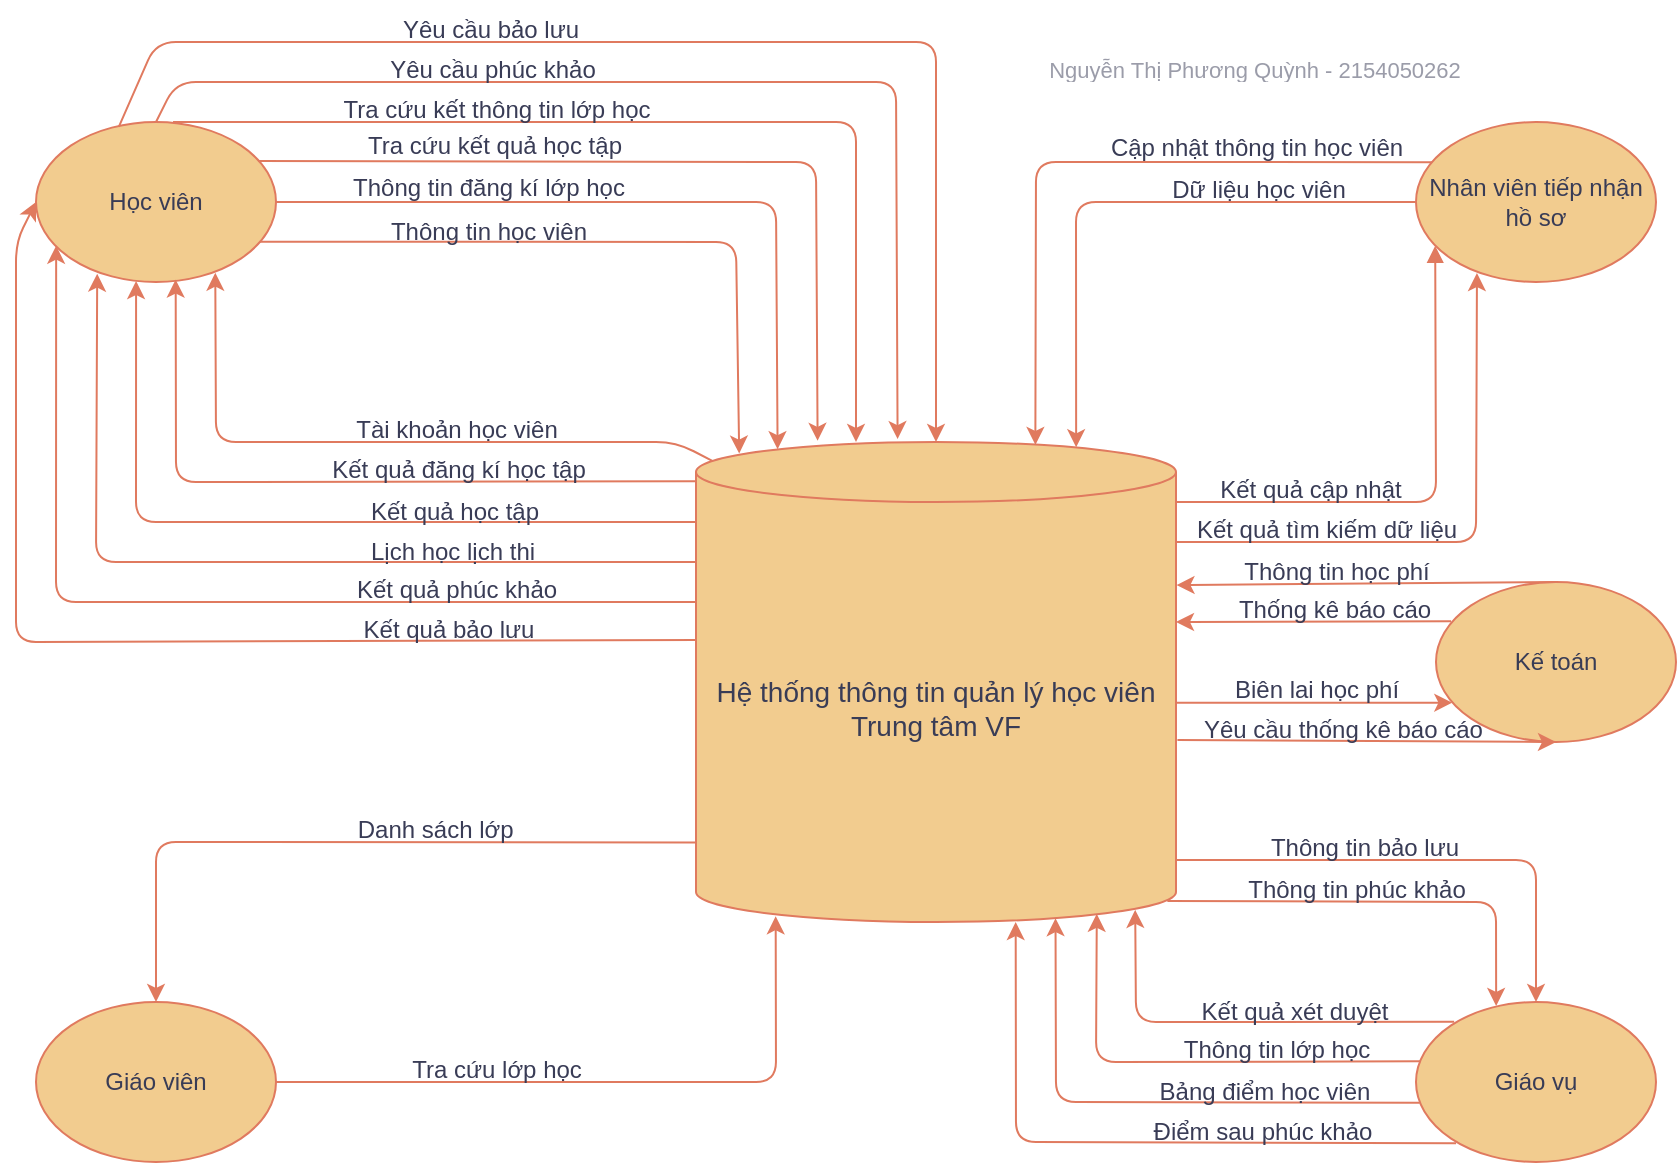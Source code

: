 <mxfile version="21.6.8" type="github">
  <diagram name="Trang-1" id="ChxupO0PFkkxSoJnY_z6">
    <mxGraphModel dx="1900" dy="1083" grid="0" gridSize="10" guides="1" tooltips="1" connect="1" arrows="1" fold="1" page="0" pageScale="1" pageWidth="827" pageHeight="1169" math="0" shadow="0">
      <root>
        <mxCell id="0" />
        <mxCell id="1" parent="0" />
        <mxCell id="7yUPPWwiyMOL_b9FzB-S-2" value="Học viên" style="ellipse;whiteSpace=wrap;html=1;labelBackgroundColor=none;rounded=1;fillColor=#F2CC8F;strokeColor=#E07A5F;fontColor=#393C56;" parent="1" vertex="1">
          <mxGeometry x="-410" y="-120" width="120" height="80" as="geometry" />
        </mxCell>
        <mxCell id="7yUPPWwiyMOL_b9FzB-S-3" value="Nhân viên tiếp nhận hồ sơ" style="ellipse;whiteSpace=wrap;html=1;labelBackgroundColor=none;rounded=1;fillColor=#F2CC8F;strokeColor=#E07A5F;fontColor=#393C56;" parent="1" vertex="1">
          <mxGeometry x="280" y="-120" width="120" height="80" as="geometry" />
        </mxCell>
        <mxCell id="7yUPPWwiyMOL_b9FzB-S-4" value="Kế toán" style="ellipse;whiteSpace=wrap;html=1;labelBackgroundColor=none;rounded=1;fillColor=#F2CC8F;strokeColor=#E07A5F;fontColor=#393C56;" parent="1" vertex="1">
          <mxGeometry x="290" y="110" width="120" height="80" as="geometry" />
        </mxCell>
        <mxCell id="7yUPPWwiyMOL_b9FzB-S-5" value="Giáo vụ" style="ellipse;whiteSpace=wrap;html=1;labelBackgroundColor=none;rounded=1;fillColor=#F2CC8F;strokeColor=#E07A5F;fontColor=#393C56;" parent="1" vertex="1">
          <mxGeometry x="280" y="320" width="120" height="80" as="geometry" />
        </mxCell>
        <mxCell id="7yUPPWwiyMOL_b9FzB-S-7" value="Giáo viên" style="ellipse;whiteSpace=wrap;html=1;labelBackgroundColor=none;rounded=1;fillColor=#F2CC8F;strokeColor=#E07A5F;fontColor=#393C56;" parent="1" vertex="1">
          <mxGeometry x="-410" y="320" width="120" height="80" as="geometry" />
        </mxCell>
        <mxCell id="7yUPPWwiyMOL_b9FzB-S-9" value="" style="endArrow=classic;html=1;rounded=1;entryX=0.09;entryY=0.024;entryDx=0;entryDy=0;entryPerimeter=0;exitX=0.933;exitY=0.748;exitDx=0;exitDy=0;exitPerimeter=0;labelBackgroundColor=none;fontColor=default;strokeColor=#E07A5F;" parent="1" source="7yUPPWwiyMOL_b9FzB-S-2" target="7yUPPWwiyMOL_b9FzB-S-25" edge="1">
          <mxGeometry width="50" height="50" relative="1" as="geometry">
            <mxPoint x="-290" y="-60" as="sourcePoint" />
            <mxPoint x="-59.52" y="41.08" as="targetPoint" />
            <Array as="points">
              <mxPoint x="-60" y="-60" />
            </Array>
          </mxGeometry>
        </mxCell>
        <mxCell id="7yUPPWwiyMOL_b9FzB-S-10" value="" style="endArrow=classic;html=1;rounded=1;exitX=1;exitY=0.5;exitDx=0;exitDy=0;entryX=0.17;entryY=0.015;entryDx=0;entryDy=0;entryPerimeter=0;labelBackgroundColor=none;fontColor=default;strokeColor=#E07A5F;" parent="1" source="7yUPPWwiyMOL_b9FzB-S-2" target="7yUPPWwiyMOL_b9FzB-S-25" edge="1">
          <mxGeometry width="50" height="50" relative="1" as="geometry">
            <mxPoint x="-190" y="10" as="sourcePoint" />
            <mxPoint x="-40" y="40" as="targetPoint" />
            <Array as="points">
              <mxPoint x="-40" y="-80" />
            </Array>
          </mxGeometry>
        </mxCell>
        <mxCell id="7yUPPWwiyMOL_b9FzB-S-11" value="" style="endArrow=classic;html=1;rounded=1;entryX=0.38;entryY=-0.005;entryDx=0;entryDy=0;entryPerimeter=0;exitX=0.926;exitY=0.243;exitDx=0;exitDy=0;exitPerimeter=0;labelBackgroundColor=none;fontColor=default;strokeColor=#E07A5F;" parent="1" source="7yUPPWwiyMOL_b9FzB-S-2" edge="1">
          <mxGeometry width="50" height="50" relative="1" as="geometry">
            <mxPoint x="-190" y="10" as="sourcePoint" />
            <mxPoint x="-19.2" y="39.4" as="targetPoint" />
            <Array as="points">
              <mxPoint x="-20" y="-100" />
            </Array>
          </mxGeometry>
        </mxCell>
        <mxCell id="7yUPPWwiyMOL_b9FzB-S-12" value="" style="endArrow=classic;html=1;rounded=1;exitX=0.571;exitY=0;exitDx=0;exitDy=0;exitPerimeter=0;entryX=0.5;entryY=0;entryDx=0;entryDy=0;labelBackgroundColor=none;fontColor=default;strokeColor=#E07A5F;" parent="1" source="7yUPPWwiyMOL_b9FzB-S-2" edge="1">
          <mxGeometry width="50" height="50" relative="1" as="geometry">
            <mxPoint x="-190" y="10" as="sourcePoint" />
            <mxPoint y="40" as="targetPoint" />
            <Array as="points">
              <mxPoint y="-120" />
            </Array>
          </mxGeometry>
        </mxCell>
        <mxCell id="7yUPPWwiyMOL_b9FzB-S-13" value="" style="endArrow=classic;html=1;rounded=1;exitX=0.5;exitY=0;exitDx=0;exitDy=0;entryX=0.63;entryY=-0.012;entryDx=0;entryDy=0;entryPerimeter=0;labelBackgroundColor=none;fontColor=default;strokeColor=#E07A5F;" parent="1" source="7yUPPWwiyMOL_b9FzB-S-2" edge="1">
          <mxGeometry width="50" height="50" relative="1" as="geometry">
            <mxPoint x="-190" y="-60" as="sourcePoint" />
            <mxPoint x="20.8" y="38.56" as="targetPoint" />
            <Array as="points">
              <mxPoint x="-340" y="-140" />
              <mxPoint x="20" y="-140" />
            </Array>
          </mxGeometry>
        </mxCell>
        <mxCell id="7yUPPWwiyMOL_b9FzB-S-14" value="" style="endArrow=classic;html=1;rounded=1;exitX=0.035;exitY=0.04;exitDx=0;exitDy=0;exitPerimeter=0;entryX=0.747;entryY=0.942;entryDx=0;entryDy=0;entryPerimeter=0;labelBackgroundColor=none;fontColor=default;strokeColor=#E07A5F;" parent="1" source="7yUPPWwiyMOL_b9FzB-S-25" target="7yUPPWwiyMOL_b9FzB-S-2" edge="1">
          <mxGeometry width="50" height="50" relative="1" as="geometry">
            <mxPoint x="-80" y="40" as="sourcePoint" />
            <mxPoint x="-321" y="-40" as="targetPoint" />
            <Array as="points">
              <mxPoint x="-90" y="40" />
              <mxPoint x="-320" y="40" />
            </Array>
          </mxGeometry>
        </mxCell>
        <mxCell id="7yUPPWwiyMOL_b9FzB-S-15" value="" style="endArrow=classic;html=1;rounded=1;fontFamily=Helvetica;fontSize=12;fontColor=default;entryX=0.582;entryY=0.985;entryDx=0;entryDy=0;entryPerimeter=0;exitX=0.582;exitY=0.985;exitDx=0;exitDy=0;exitPerimeter=0;labelBackgroundColor=none;strokeColor=#E07A5F;" parent="1" target="7yUPPWwiyMOL_b9FzB-S-2" edge="1">
          <mxGeometry width="50" height="50" relative="1" as="geometry">
            <mxPoint x="-80.48" y="59.68" as="sourcePoint" />
            <mxPoint x="-360" y="-40" as="targetPoint" />
            <Array as="points">
              <mxPoint x="-340" y="60" />
            </Array>
          </mxGeometry>
        </mxCell>
        <mxCell id="7yUPPWwiyMOL_b9FzB-S-16" value="" style="endArrow=classic;html=1;rounded=1;fontFamily=Helvetica;fontSize=12;fontColor=default;exitX=0.417;exitY=0.994;exitDx=0;exitDy=0;exitPerimeter=0;entryX=0.417;entryY=0.994;entryDx=0;entryDy=0;entryPerimeter=0;labelBackgroundColor=none;strokeColor=#E07A5F;" parent="1" target="7yUPPWwiyMOL_b9FzB-S-2" edge="1">
          <mxGeometry width="50" height="50" relative="1" as="geometry">
            <mxPoint x="-80" y="80" as="sourcePoint" />
            <mxPoint x="-360" y="-39" as="targetPoint" />
            <Array as="points">
              <mxPoint x="-360" y="80" />
            </Array>
          </mxGeometry>
        </mxCell>
        <mxCell id="7yUPPWwiyMOL_b9FzB-S-19" value="" style="endArrow=classic;html=1;rounded=1;fontFamily=Helvetica;fontSize=12;fontColor=default;exitX=0.255;exitY=0.948;exitDx=0;exitDy=0;exitPerimeter=0;entryX=0.255;entryY=0.948;entryDx=0;entryDy=0;entryPerimeter=0;labelBackgroundColor=none;strokeColor=#E07A5F;" parent="1" target="7yUPPWwiyMOL_b9FzB-S-2" edge="1">
          <mxGeometry width="50" height="50" relative="1" as="geometry">
            <mxPoint x="-80" y="100" as="sourcePoint" />
            <mxPoint x="-180" y="110" as="targetPoint" />
            <Array as="points">
              <mxPoint x="-380" y="100" />
            </Array>
          </mxGeometry>
        </mxCell>
        <mxCell id="7yUPPWwiyMOL_b9FzB-S-20" value="" style="endArrow=classic;html=1;rounded=1;fontFamily=Helvetica;fontSize=12;fontColor=default;exitX=0.084;exitY=0.773;exitDx=0;exitDy=0;exitPerimeter=0;entryX=0.084;entryY=0.773;entryDx=0;entryDy=0;entryPerimeter=0;labelBackgroundColor=none;strokeColor=#E07A5F;" parent="1" target="7yUPPWwiyMOL_b9FzB-S-2" edge="1">
          <mxGeometry width="50" height="50" relative="1" as="geometry">
            <mxPoint x="-80" y="120" as="sourcePoint" />
            <mxPoint x="-401" y="-60" as="targetPoint" />
            <Array as="points">
              <mxPoint x="-400" y="120" />
            </Array>
          </mxGeometry>
        </mxCell>
        <mxCell id="7yUPPWwiyMOL_b9FzB-S-21" value="" style="endArrow=classic;html=1;rounded=1;fontFamily=Helvetica;fontSize=12;fontColor=default;exitX=0.345;exitY=0.031;exitDx=0;exitDy=0;exitPerimeter=0;entryX=0.75;entryY=0;entryDx=0;entryDy=0;labelBackgroundColor=none;strokeColor=#E07A5F;" parent="1" source="7yUPPWwiyMOL_b9FzB-S-2" edge="1">
          <mxGeometry width="50" height="50" relative="1" as="geometry">
            <mxPoint x="-180" y="110" as="sourcePoint" />
            <mxPoint x="40" y="40" as="targetPoint" />
            <Array as="points">
              <mxPoint x="-350" y="-160" />
              <mxPoint x="40" y="-160" />
            </Array>
          </mxGeometry>
        </mxCell>
        <mxCell id="7yUPPWwiyMOL_b9FzB-S-23" value="" style="endArrow=classic;html=1;rounded=1;fontFamily=Helvetica;fontSize=12;fontColor=default;exitX=0;exitY=0.5;exitDx=0;exitDy=0;entryX=0;entryY=0.5;entryDx=0;entryDy=0;labelBackgroundColor=none;strokeColor=#E07A5F;" parent="1" target="7yUPPWwiyMOL_b9FzB-S-2" edge="1">
          <mxGeometry width="50" height="50" relative="1" as="geometry">
            <mxPoint x="-79.52" y="139" as="sourcePoint" />
            <mxPoint x="-210" y="40" as="targetPoint" />
            <Array as="points">
              <mxPoint x="-420" y="140" />
              <mxPoint x="-420" y="-60" />
            </Array>
          </mxGeometry>
        </mxCell>
        <mxCell id="7yUPPWwiyMOL_b9FzB-S-25" value="&lt;font style=&quot;font-size: 14px;&quot;&gt;Hệ thống thông tin quản lý học viên&lt;br&gt;Trung tâm VF&lt;/font&gt;" style="shape=cylinder3;whiteSpace=wrap;html=1;boundedLbl=1;backgroundOutline=1;size=15;rounded=1;shadow=0;glass=0;fontFamily=Helvetica;fontSize=12;labelBackgroundColor=none;fillColor=#F2CC8F;strokeColor=#E07A5F;fontColor=#393C56;" parent="1" vertex="1">
          <mxGeometry x="-80" y="40" width="240" height="240" as="geometry" />
        </mxCell>
        <mxCell id="7yUPPWwiyMOL_b9FzB-S-26" value="" style="endArrow=classic;html=1;rounded=1;fontFamily=Helvetica;fontSize=12;fontColor=default;entryX=0.707;entryY=0.006;entryDx=0;entryDy=0;entryPerimeter=0;exitX=0.067;exitY=0.251;exitDx=0;exitDy=0;exitPerimeter=0;labelBackgroundColor=none;strokeColor=#E07A5F;" parent="1" source="7yUPPWwiyMOL_b9FzB-S-3" target="7yUPPWwiyMOL_b9FzB-S-25" edge="1">
          <mxGeometry width="50" height="50" relative="1" as="geometry">
            <mxPoint x="280" y="-100" as="sourcePoint" />
            <mxPoint x="160" y="-30" as="targetPoint" />
            <Array as="points">
              <mxPoint x="90" y="-100" />
            </Array>
          </mxGeometry>
        </mxCell>
        <mxCell id="7yUPPWwiyMOL_b9FzB-S-27" value="" style="endArrow=classic;html=1;rounded=1;fontFamily=Helvetica;fontSize=12;fontColor=default;exitX=0;exitY=0.5;exitDx=0;exitDy=0;entryX=0.792;entryY=0.011;entryDx=0;entryDy=0;entryPerimeter=0;labelBackgroundColor=none;strokeColor=#E07A5F;" parent="1" source="7yUPPWwiyMOL_b9FzB-S-3" target="7yUPPWwiyMOL_b9FzB-S-25" edge="1">
          <mxGeometry width="50" height="50" relative="1" as="geometry">
            <mxPoint x="110" y="20" as="sourcePoint" />
            <mxPoint x="110" y="40" as="targetPoint" />
            <Array as="points">
              <mxPoint x="110" y="-80" />
            </Array>
          </mxGeometry>
        </mxCell>
        <mxCell id="7yUPPWwiyMOL_b9FzB-S-29" value="" style="endArrow=classic;html=1;rounded=1;fontFamily=Helvetica;fontSize=12;fontColor=default;exitX=0.254;exitY=0.944;exitDx=0;exitDy=0;exitPerimeter=0;entryX=0.254;entryY=0.944;entryDx=0;entryDy=0;entryPerimeter=0;labelBackgroundColor=none;strokeColor=#E07A5F;" parent="1" target="7yUPPWwiyMOL_b9FzB-S-3" edge="1">
          <mxGeometry width="50" height="50" relative="1" as="geometry">
            <mxPoint x="160" y="90" as="sourcePoint" />
            <mxPoint x="280" y="60" as="targetPoint" />
            <Array as="points">
              <mxPoint x="310" y="90" />
            </Array>
          </mxGeometry>
        </mxCell>
        <mxCell id="7yUPPWwiyMOL_b9FzB-S-30" value="" style="endArrow=classic;html=1;rounded=1;fontFamily=Helvetica;fontSize=12;fontColor=default;entryX=1.001;entryY=0.423;entryDx=0;entryDy=0;entryPerimeter=0;exitX=0.5;exitY=0;exitDx=0;exitDy=0;labelBackgroundColor=none;strokeColor=#E07A5F;" parent="1" source="7yUPPWwiyMOL_b9FzB-S-4" edge="1">
          <mxGeometry width="50" height="50" relative="1" as="geometry">
            <mxPoint x="340" y="110" as="sourcePoint" />
            <mxPoint x="160.24" y="111.52" as="targetPoint" />
          </mxGeometry>
        </mxCell>
        <mxCell id="7yUPPWwiyMOL_b9FzB-S-31" value="" style="endArrow=classic;html=1;rounded=1;fontFamily=Helvetica;fontSize=12;fontColor=default;exitX=0.063;exitY=0.246;exitDx=0;exitDy=0;entryX=1;entryY=0.5;entryDx=0;entryDy=0;entryPerimeter=0;exitPerimeter=0;labelBackgroundColor=none;strokeColor=#E07A5F;" parent="1" source="7yUPPWwiyMOL_b9FzB-S-4" edge="1">
          <mxGeometry width="50" height="50" relative="1" as="geometry">
            <mxPoint x="330" y="120" as="sourcePoint" />
            <mxPoint x="160" y="130" as="targetPoint" />
          </mxGeometry>
        </mxCell>
        <mxCell id="7yUPPWwiyMOL_b9FzB-S-32" value="" style="endArrow=classic;html=1;rounded=1;fontFamily=Helvetica;fontSize=12;fontColor=default;exitX=1.001;exitY=0.585;exitDx=0;exitDy=0;exitPerimeter=0;entryX=0.068;entryY=0.754;entryDx=0;entryDy=0;entryPerimeter=0;labelBackgroundColor=none;strokeColor=#E07A5F;" parent="1" target="7yUPPWwiyMOL_b9FzB-S-4" edge="1">
          <mxGeometry width="50" height="50" relative="1" as="geometry">
            <mxPoint x="160.24" y="170.4" as="sourcePoint" />
            <mxPoint x="290" y="170" as="targetPoint" />
          </mxGeometry>
        </mxCell>
        <mxCell id="7yUPPWwiyMOL_b9FzB-S-33" value="" style="endArrow=classic;html=1;rounded=1;fontFamily=Helvetica;fontSize=12;fontColor=default;exitX=1.003;exitY=0.746;exitDx=0;exitDy=0;exitPerimeter=0;entryX=0.5;entryY=1;entryDx=0;entryDy=0;labelBackgroundColor=none;strokeColor=#E07A5F;" parent="1" target="7yUPPWwiyMOL_b9FzB-S-4" edge="1">
          <mxGeometry width="50" height="50" relative="1" as="geometry">
            <mxPoint x="160.72" y="189.04" as="sourcePoint" />
            <mxPoint x="380" y="70" as="targetPoint" />
          </mxGeometry>
        </mxCell>
        <mxCell id="7yUPPWwiyMOL_b9FzB-S-28" value="" style="endArrow=block;html=1;rounded=1;fontFamily=Helvetica;fontSize=12;fontColor=default;exitX=0.08;exitY=0.774;exitDx=0;exitDy=0;exitPerimeter=0;endFill=1;entryX=0.08;entryY=0.774;entryDx=0;entryDy=0;entryPerimeter=0;labelBackgroundColor=none;strokeColor=#E07A5F;" parent="1" target="7yUPPWwiyMOL_b9FzB-S-3" edge="1">
          <mxGeometry width="50" height="50" relative="1" as="geometry">
            <mxPoint x="160" y="70" as="sourcePoint" />
            <mxPoint x="200" y="20" as="targetPoint" />
            <Array as="points">
              <mxPoint x="290" y="70" />
            </Array>
          </mxGeometry>
        </mxCell>
        <mxCell id="7yUPPWwiyMOL_b9FzB-S-34" value="" style="endArrow=classic;html=1;rounded=1;fontFamily=Helvetica;fontSize=12;fontColor=default;entryX=0.5;entryY=0;entryDx=0;entryDy=0;labelBackgroundColor=none;strokeColor=#E07A5F;" parent="1" target="7yUPPWwiyMOL_b9FzB-S-5" edge="1">
          <mxGeometry width="50" height="50" relative="1" as="geometry">
            <mxPoint x="160" y="249" as="sourcePoint" />
            <mxPoint x="380" y="270" as="targetPoint" />
            <Array as="points">
              <mxPoint x="340" y="249" />
            </Array>
          </mxGeometry>
        </mxCell>
        <mxCell id="7yUPPWwiyMOL_b9FzB-S-35" value="" style="endArrow=classic;html=1;rounded=1;fontFamily=Helvetica;fontSize=12;fontColor=default;exitX=0.982;exitY=0.956;exitDx=0;exitDy=0;exitPerimeter=0;entryX=0.334;entryY=0.025;entryDx=0;entryDy=0;entryPerimeter=0;labelBackgroundColor=none;strokeColor=#E07A5F;" parent="1" source="7yUPPWwiyMOL_b9FzB-S-25" target="7yUPPWwiyMOL_b9FzB-S-5" edge="1">
          <mxGeometry width="50" height="50" relative="1" as="geometry">
            <mxPoint x="330" y="320" as="sourcePoint" />
            <mxPoint x="320" y="320" as="targetPoint" />
            <Array as="points">
              <mxPoint x="320" y="270" />
            </Array>
          </mxGeometry>
        </mxCell>
        <mxCell id="7yUPPWwiyMOL_b9FzB-S-37" value="" style="endArrow=classic;html=1;rounded=1;fontFamily=Helvetica;fontSize=12;fontColor=default;exitX=0.159;exitY=0.124;exitDx=0;exitDy=0;exitPerimeter=0;entryX=0.159;entryY=0.124;entryDx=0;entryDy=0;entryPerimeter=0;labelBackgroundColor=none;strokeColor=#E07A5F;" parent="1" source="7yUPPWwiyMOL_b9FzB-S-5" edge="1">
          <mxGeometry width="50" height="50" relative="1" as="geometry">
            <mxPoint x="297.574" y="329.716" as="sourcePoint" />
            <mxPoint x="139.6" y="273.92" as="targetPoint" />
            <Array as="points">
              <mxPoint x="140" y="330" />
            </Array>
          </mxGeometry>
        </mxCell>
        <mxCell id="7yUPPWwiyMOL_b9FzB-S-38" value="" style="endArrow=classic;html=1;rounded=1;fontFamily=Helvetica;fontSize=12;fontColor=default;entryX=0.835;entryY=0.983;entryDx=0;entryDy=0;entryPerimeter=0;exitX=0.02;exitY=0.371;exitDx=0;exitDy=0;exitPerimeter=0;labelBackgroundColor=none;strokeColor=#E07A5F;" parent="1" source="7yUPPWwiyMOL_b9FzB-S-5" target="7yUPPWwiyMOL_b9FzB-S-25" edge="1">
          <mxGeometry width="50" height="50" relative="1" as="geometry">
            <mxPoint x="280" y="350" as="sourcePoint" />
            <mxPoint x="120" y="280" as="targetPoint" />
            <Array as="points">
              <mxPoint x="120" y="350" />
            </Array>
          </mxGeometry>
        </mxCell>
        <mxCell id="7yUPPWwiyMOL_b9FzB-S-39" value="" style="endArrow=classic;html=1;rounded=1;fontFamily=Helvetica;fontSize=12;fontColor=default;exitX=0.016;exitY=0.63;exitDx=0;exitDy=0;exitPerimeter=0;entryX=0.749;entryY=0.992;entryDx=0;entryDy=0;entryPerimeter=0;labelBackgroundColor=none;strokeColor=#E07A5F;" parent="1" source="7yUPPWwiyMOL_b9FzB-S-5" target="7yUPPWwiyMOL_b9FzB-S-25" edge="1">
          <mxGeometry width="50" height="50" relative="1" as="geometry">
            <mxPoint x="280" y="370" as="sourcePoint" />
            <mxPoint x="160" y="350" as="targetPoint" />
            <Array as="points">
              <mxPoint x="100" y="370" />
            </Array>
          </mxGeometry>
        </mxCell>
        <mxCell id="7yUPPWwiyMOL_b9FzB-S-40" value="" style="endArrow=classic;html=1;rounded=1;fontFamily=Helvetica;fontSize=12;fontColor=default;exitX=0.167;exitY=0.883;exitDx=0;exitDy=0;exitPerimeter=0;entryX=0.666;entryY=1;entryDx=0;entryDy=0;entryPerimeter=0;labelBackgroundColor=none;strokeColor=#E07A5F;" parent="1" source="7yUPPWwiyMOL_b9FzB-S-5" target="7yUPPWwiyMOL_b9FzB-S-25" edge="1">
          <mxGeometry width="50" height="50" relative="1" as="geometry">
            <mxPoint x="210" y="300" as="sourcePoint" />
            <mxPoint x="160" y="350" as="targetPoint" />
            <Array as="points">
              <mxPoint x="80" y="390" />
            </Array>
          </mxGeometry>
        </mxCell>
        <mxCell id="7yUPPWwiyMOL_b9FzB-S-41" value="" style="endArrow=classic;html=1;rounded=1;fontFamily=Helvetica;fontSize=12;fontColor=default;exitX=-0.002;exitY=0.826;exitDx=0;exitDy=0;exitPerimeter=0;labelBackgroundColor=none;strokeColor=#E07A5F;" parent="1" edge="1">
          <mxGeometry width="50" height="50" relative="1" as="geometry">
            <mxPoint x="-80.48" y="240.24" as="sourcePoint" />
            <mxPoint x="-350" y="320" as="targetPoint" />
            <Array as="points">
              <mxPoint x="-350" y="240" />
            </Array>
          </mxGeometry>
        </mxCell>
        <mxCell id="7yUPPWwiyMOL_b9FzB-S-42" value="" style="endArrow=classic;html=1;rounded=1;fontFamily=Helvetica;fontSize=12;fontColor=default;exitX=1;exitY=0.5;exitDx=0;exitDy=0;entryX=0.166;entryY=0.988;entryDx=0;entryDy=0;entryPerimeter=0;labelBackgroundColor=none;strokeColor=#E07A5F;" parent="1" source="7yUPPWwiyMOL_b9FzB-S-7" target="7yUPPWwiyMOL_b9FzB-S-25" edge="1">
          <mxGeometry width="50" height="50" relative="1" as="geometry">
            <mxPoint x="-260" y="270" as="sourcePoint" />
            <mxPoint x="-40" y="290" as="targetPoint" />
            <Array as="points">
              <mxPoint x="-40" y="360" />
            </Array>
          </mxGeometry>
        </mxCell>
        <mxCell id="7yUPPWwiyMOL_b9FzB-S-44" value="Nguyễn Thị Phương Quỳnh - 2154050262" style="text;html=1;align=center;verticalAlign=middle;resizable=0;points=[];autosize=1;strokeColor=none;fillColor=none;fontSize=11;fontFamily=Helvetica;glass=0;shadow=0;opacity=80;rounded=1;textOpacity=50;labelBackgroundColor=none;fontColor=#393C56;" parent="1" vertex="1">
          <mxGeometry x="84" y="-161" width="230" height="30" as="geometry" />
        </mxCell>
        <mxCell id="7yUPPWwiyMOL_b9FzB-S-45" value="Tài khoản học viên" style="text;html=1;align=center;verticalAlign=middle;resizable=0;points=[];autosize=1;strokeColor=none;fillColor=none;fontSize=12;fontFamily=Helvetica;labelBackgroundColor=none;rounded=1;fontColor=#393C56;" parent="1" vertex="1">
          <mxGeometry x="-260" y="19" width="120" height="30" as="geometry" />
        </mxCell>
        <mxCell id="7yUPPWwiyMOL_b9FzB-S-46" value="Kết quả đăng kí học tập" style="text;html=1;align=center;verticalAlign=middle;resizable=0;points=[];autosize=1;strokeColor=none;fillColor=none;fontSize=12;fontFamily=Helvetica;labelBackgroundColor=none;rounded=1;fontColor=#393C56;" parent="1" vertex="1">
          <mxGeometry x="-274" y="39" width="150" height="30" as="geometry" />
        </mxCell>
        <mxCell id="7yUPPWwiyMOL_b9FzB-S-47" value="Kết quả học tập" style="text;html=1;align=center;verticalAlign=middle;resizable=0;points=[];autosize=1;strokeColor=none;fillColor=none;fontSize=12;fontFamily=Helvetica;labelBackgroundColor=none;rounded=1;fontColor=#393C56;" parent="1" vertex="1">
          <mxGeometry x="-256" y="60" width="110" height="30" as="geometry" />
        </mxCell>
        <mxCell id="7yUPPWwiyMOL_b9FzB-S-48" value="Lịch học lịch thi" style="text;html=1;align=center;verticalAlign=middle;resizable=0;points=[];autosize=1;strokeColor=none;fillColor=none;fontSize=12;fontFamily=Helvetica;labelBackgroundColor=none;rounded=1;fontColor=#393C56;" parent="1" vertex="1">
          <mxGeometry x="-257" y="80" width="110" height="30" as="geometry" />
        </mxCell>
        <mxCell id="7yUPPWwiyMOL_b9FzB-S-50" value="Kết quả phúc khảo" style="text;html=1;align=center;verticalAlign=middle;resizable=0;points=[];autosize=1;strokeColor=none;fillColor=none;fontSize=12;fontFamily=Helvetica;labelBackgroundColor=none;rounded=1;fontColor=#393C56;" parent="1" vertex="1">
          <mxGeometry x="-260" y="99" width="120" height="30" as="geometry" />
        </mxCell>
        <mxCell id="7yUPPWwiyMOL_b9FzB-S-51" value="Kết quả bảo lưu" style="text;html=1;align=center;verticalAlign=middle;resizable=0;points=[];autosize=1;strokeColor=none;fillColor=none;fontSize=12;fontFamily=Helvetica;labelBackgroundColor=none;rounded=1;fontColor=#393C56;" parent="1" vertex="1">
          <mxGeometry x="-259" y="119" width="110" height="30" as="geometry" />
        </mxCell>
        <mxCell id="7yUPPWwiyMOL_b9FzB-S-52" value="Thông tin học viên" style="text;html=1;align=center;verticalAlign=middle;resizable=0;points=[];autosize=1;strokeColor=none;fillColor=none;fontSize=12;fontFamily=Helvetica;labelBackgroundColor=none;rounded=1;fontColor=#393C56;" parent="1" vertex="1">
          <mxGeometry x="-244" y="-80" width="120" height="30" as="geometry" />
        </mxCell>
        <mxCell id="7yUPPWwiyMOL_b9FzB-S-53" value="Thông tin đăng kí lớp học" style="text;html=1;align=center;verticalAlign=middle;resizable=0;points=[];autosize=1;strokeColor=none;fillColor=none;fontSize=12;fontFamily=Helvetica;labelBackgroundColor=none;rounded=1;fontColor=#393C56;" parent="1" vertex="1">
          <mxGeometry x="-264" y="-102" width="160" height="30" as="geometry" />
        </mxCell>
        <mxCell id="7yUPPWwiyMOL_b9FzB-S-54" value="Tra cứu kết quả học tập" style="text;html=1;align=center;verticalAlign=middle;resizable=0;points=[];autosize=1;strokeColor=none;fillColor=none;fontSize=12;fontFamily=Helvetica;labelBackgroundColor=none;rounded=1;fontColor=#393C56;" parent="1" vertex="1">
          <mxGeometry x="-256" y="-123" width="150" height="30" as="geometry" />
        </mxCell>
        <mxCell id="7yUPPWwiyMOL_b9FzB-S-55" value="Tra cứu kết thông tin lớp học" style="text;html=1;align=center;verticalAlign=middle;resizable=0;points=[];autosize=1;strokeColor=none;fillColor=none;fontSize=12;fontFamily=Helvetica;labelBackgroundColor=none;rounded=1;fontColor=#393C56;" parent="1" vertex="1">
          <mxGeometry x="-270" y="-141" width="180" height="30" as="geometry" />
        </mxCell>
        <mxCell id="7yUPPWwiyMOL_b9FzB-S-56" value="Yêu cầu phúc khảo" style="text;html=1;align=center;verticalAlign=middle;resizable=0;points=[];autosize=1;strokeColor=none;fillColor=none;fontSize=12;fontFamily=Helvetica;labelBackgroundColor=none;rounded=1;fontColor=#393C56;" parent="1" vertex="1">
          <mxGeometry x="-247" y="-161" width="130" height="30" as="geometry" />
        </mxCell>
        <mxCell id="7yUPPWwiyMOL_b9FzB-S-57" value="Yêu cầu bảo lưu" style="text;html=1;align=center;verticalAlign=middle;resizable=0;points=[];autosize=1;strokeColor=none;fillColor=none;fontSize=12;fontFamily=Helvetica;labelBackgroundColor=none;rounded=1;fontColor=#393C56;" parent="1" vertex="1">
          <mxGeometry x="-238" y="-181" width="110" height="30" as="geometry" />
        </mxCell>
        <mxCell id="7yUPPWwiyMOL_b9FzB-S-58" value="Danh sách lớp&amp;nbsp;" style="text;html=1;align=center;verticalAlign=middle;resizable=0;points=[];autosize=1;strokeColor=none;fillColor=none;fontSize=12;fontFamily=Helvetica;labelBackgroundColor=none;rounded=1;fontColor=#393C56;" parent="1" vertex="1">
          <mxGeometry x="-259" y="219" width="100" height="30" as="geometry" />
        </mxCell>
        <mxCell id="7yUPPWwiyMOL_b9FzB-S-59" value="Tra cứu lớp học" style="text;html=1;align=center;verticalAlign=middle;resizable=0;points=[];autosize=1;strokeColor=none;fillColor=none;fontSize=12;fontFamily=Helvetica;labelBackgroundColor=none;rounded=1;fontColor=#393C56;" parent="1" vertex="1">
          <mxGeometry x="-235" y="339" width="110" height="30" as="geometry" />
        </mxCell>
        <mxCell id="7yUPPWwiyMOL_b9FzB-S-60" value="Cập nhật thông tin học viên" style="text;html=1;align=center;verticalAlign=middle;resizable=0;points=[];autosize=1;strokeColor=none;fillColor=none;fontSize=12;fontFamily=Helvetica;labelBackgroundColor=none;rounded=1;fontColor=#393C56;" parent="1" vertex="1">
          <mxGeometry x="115" y="-122" width="170" height="30" as="geometry" />
        </mxCell>
        <mxCell id="7yUPPWwiyMOL_b9FzB-S-62" value="Dữ liệu học viên" style="text;html=1;align=center;verticalAlign=middle;resizable=0;points=[];autosize=1;strokeColor=none;fillColor=none;fontSize=12;fontFamily=Helvetica;labelBackgroundColor=none;rounded=1;fontColor=#393C56;" parent="1" vertex="1">
          <mxGeometry x="146" y="-101" width="110" height="30" as="geometry" />
        </mxCell>
        <mxCell id="7yUPPWwiyMOL_b9FzB-S-63" value="Kết quả tìm kiếm dữ liệu" style="text;html=1;align=center;verticalAlign=middle;resizable=0;points=[];autosize=1;strokeColor=none;fillColor=none;fontSize=12;fontFamily=Helvetica;labelBackgroundColor=none;rounded=1;fontColor=#393C56;" parent="1" vertex="1">
          <mxGeometry x="160" y="69" width="150" height="30" as="geometry" />
        </mxCell>
        <mxCell id="7yUPPWwiyMOL_b9FzB-S-65" value="Kết quả cập nhật" style="text;html=1;align=center;verticalAlign=middle;resizable=0;points=[];autosize=1;strokeColor=none;fillColor=none;fontSize=12;fontFamily=Helvetica;labelBackgroundColor=none;rounded=1;fontColor=#393C56;" parent="1" vertex="1">
          <mxGeometry x="172" y="49" width="110" height="30" as="geometry" />
        </mxCell>
        <mxCell id="7yUPPWwiyMOL_b9FzB-S-66" value="Thông tin học phí" style="text;html=1;align=center;verticalAlign=middle;resizable=0;points=[];autosize=1;strokeColor=none;fillColor=none;fontSize=12;fontFamily=Helvetica;labelBackgroundColor=none;rounded=1;fontColor=#393C56;" parent="1" vertex="1">
          <mxGeometry x="180" y="90" width="120" height="30" as="geometry" />
        </mxCell>
        <mxCell id="7yUPPWwiyMOL_b9FzB-S-68" value="Thống kê báo cáo" style="text;html=1;align=center;verticalAlign=middle;resizable=0;points=[];autosize=1;strokeColor=none;fillColor=none;fontSize=12;fontFamily=Helvetica;labelBackgroundColor=none;rounded=1;fontColor=#393C56;" parent="1" vertex="1">
          <mxGeometry x="179" y="109" width="120" height="30" as="geometry" />
        </mxCell>
        <mxCell id="7yUPPWwiyMOL_b9FzB-S-69" value="&lt;div style=&quot;text-align: center;&quot;&gt;Yêu cầu thống kê báo cáo&lt;/div&gt;" style="text;whiteSpace=wrap;html=1;fontSize=12;fontFamily=Helvetica;labelBackgroundColor=none;rounded=1;fontColor=#393C56;" parent="1" vertex="1">
          <mxGeometry x="172" y="170" width="150" height="40" as="geometry" />
        </mxCell>
        <mxCell id="7yUPPWwiyMOL_b9FzB-S-71" value="Biên lai học phí" style="text;html=1;align=center;verticalAlign=middle;resizable=0;points=[];autosize=1;strokeColor=none;fillColor=none;fontSize=12;fontFamily=Helvetica;labelBackgroundColor=none;rounded=1;fontColor=#393C56;" parent="1" vertex="1">
          <mxGeometry x="175" y="149" width="110" height="30" as="geometry" />
        </mxCell>
        <mxCell id="7yUPPWwiyMOL_b9FzB-S-72" value="Thông tin bảo lưu" style="text;html=1;align=center;verticalAlign=middle;resizable=0;points=[];autosize=1;strokeColor=none;fillColor=none;fontSize=12;fontFamily=Helvetica;labelBackgroundColor=none;rounded=1;fontColor=#393C56;" parent="1" vertex="1">
          <mxGeometry x="194" y="228" width="120" height="30" as="geometry" />
        </mxCell>
        <mxCell id="7yUPPWwiyMOL_b9FzB-S-73" value="Thông tin phúc khảo" style="text;html=1;align=center;verticalAlign=middle;resizable=0;points=[];autosize=1;strokeColor=none;fillColor=none;fontSize=12;fontFamily=Helvetica;labelBackgroundColor=none;rounded=1;fontColor=#393C56;" parent="1" vertex="1">
          <mxGeometry x="185" y="249" width="130" height="30" as="geometry" />
        </mxCell>
        <mxCell id="7yUPPWwiyMOL_b9FzB-S-74" value="Kết quả xét duyệt" style="text;html=1;align=center;verticalAlign=middle;resizable=0;points=[];autosize=1;strokeColor=none;fillColor=none;fontSize=12;fontFamily=Helvetica;labelBackgroundColor=none;rounded=1;fontColor=#393C56;" parent="1" vertex="1">
          <mxGeometry x="159" y="310" width="120" height="30" as="geometry" />
        </mxCell>
        <mxCell id="7yUPPWwiyMOL_b9FzB-S-75" value="Thông tin lớp học" style="text;html=1;align=center;verticalAlign=middle;resizable=0;points=[];autosize=1;strokeColor=none;fillColor=none;fontSize=12;fontFamily=Helvetica;labelBackgroundColor=none;rounded=1;fontColor=#393C56;" parent="1" vertex="1">
          <mxGeometry x="150" y="329" width="120" height="30" as="geometry" />
        </mxCell>
        <mxCell id="7yUPPWwiyMOL_b9FzB-S-76" value="Bảng điểm học viên" style="text;html=1;align=center;verticalAlign=middle;resizable=0;points=[];autosize=1;strokeColor=none;fillColor=none;fontSize=12;fontFamily=Helvetica;labelBackgroundColor=none;rounded=1;fontColor=#393C56;" parent="1" vertex="1">
          <mxGeometry x="139" y="350" width="130" height="30" as="geometry" />
        </mxCell>
        <mxCell id="7yUPPWwiyMOL_b9FzB-S-77" value="Điểm sau phúc khảo" style="text;html=1;align=center;verticalAlign=middle;resizable=0;points=[];autosize=1;strokeColor=none;fillColor=none;fontSize=12;fontFamily=Helvetica;labelBackgroundColor=none;rounded=1;fontColor=#393C56;" parent="1" vertex="1">
          <mxGeometry x="138" y="370" width="130" height="30" as="geometry" />
        </mxCell>
      </root>
    </mxGraphModel>
  </diagram>
</mxfile>

